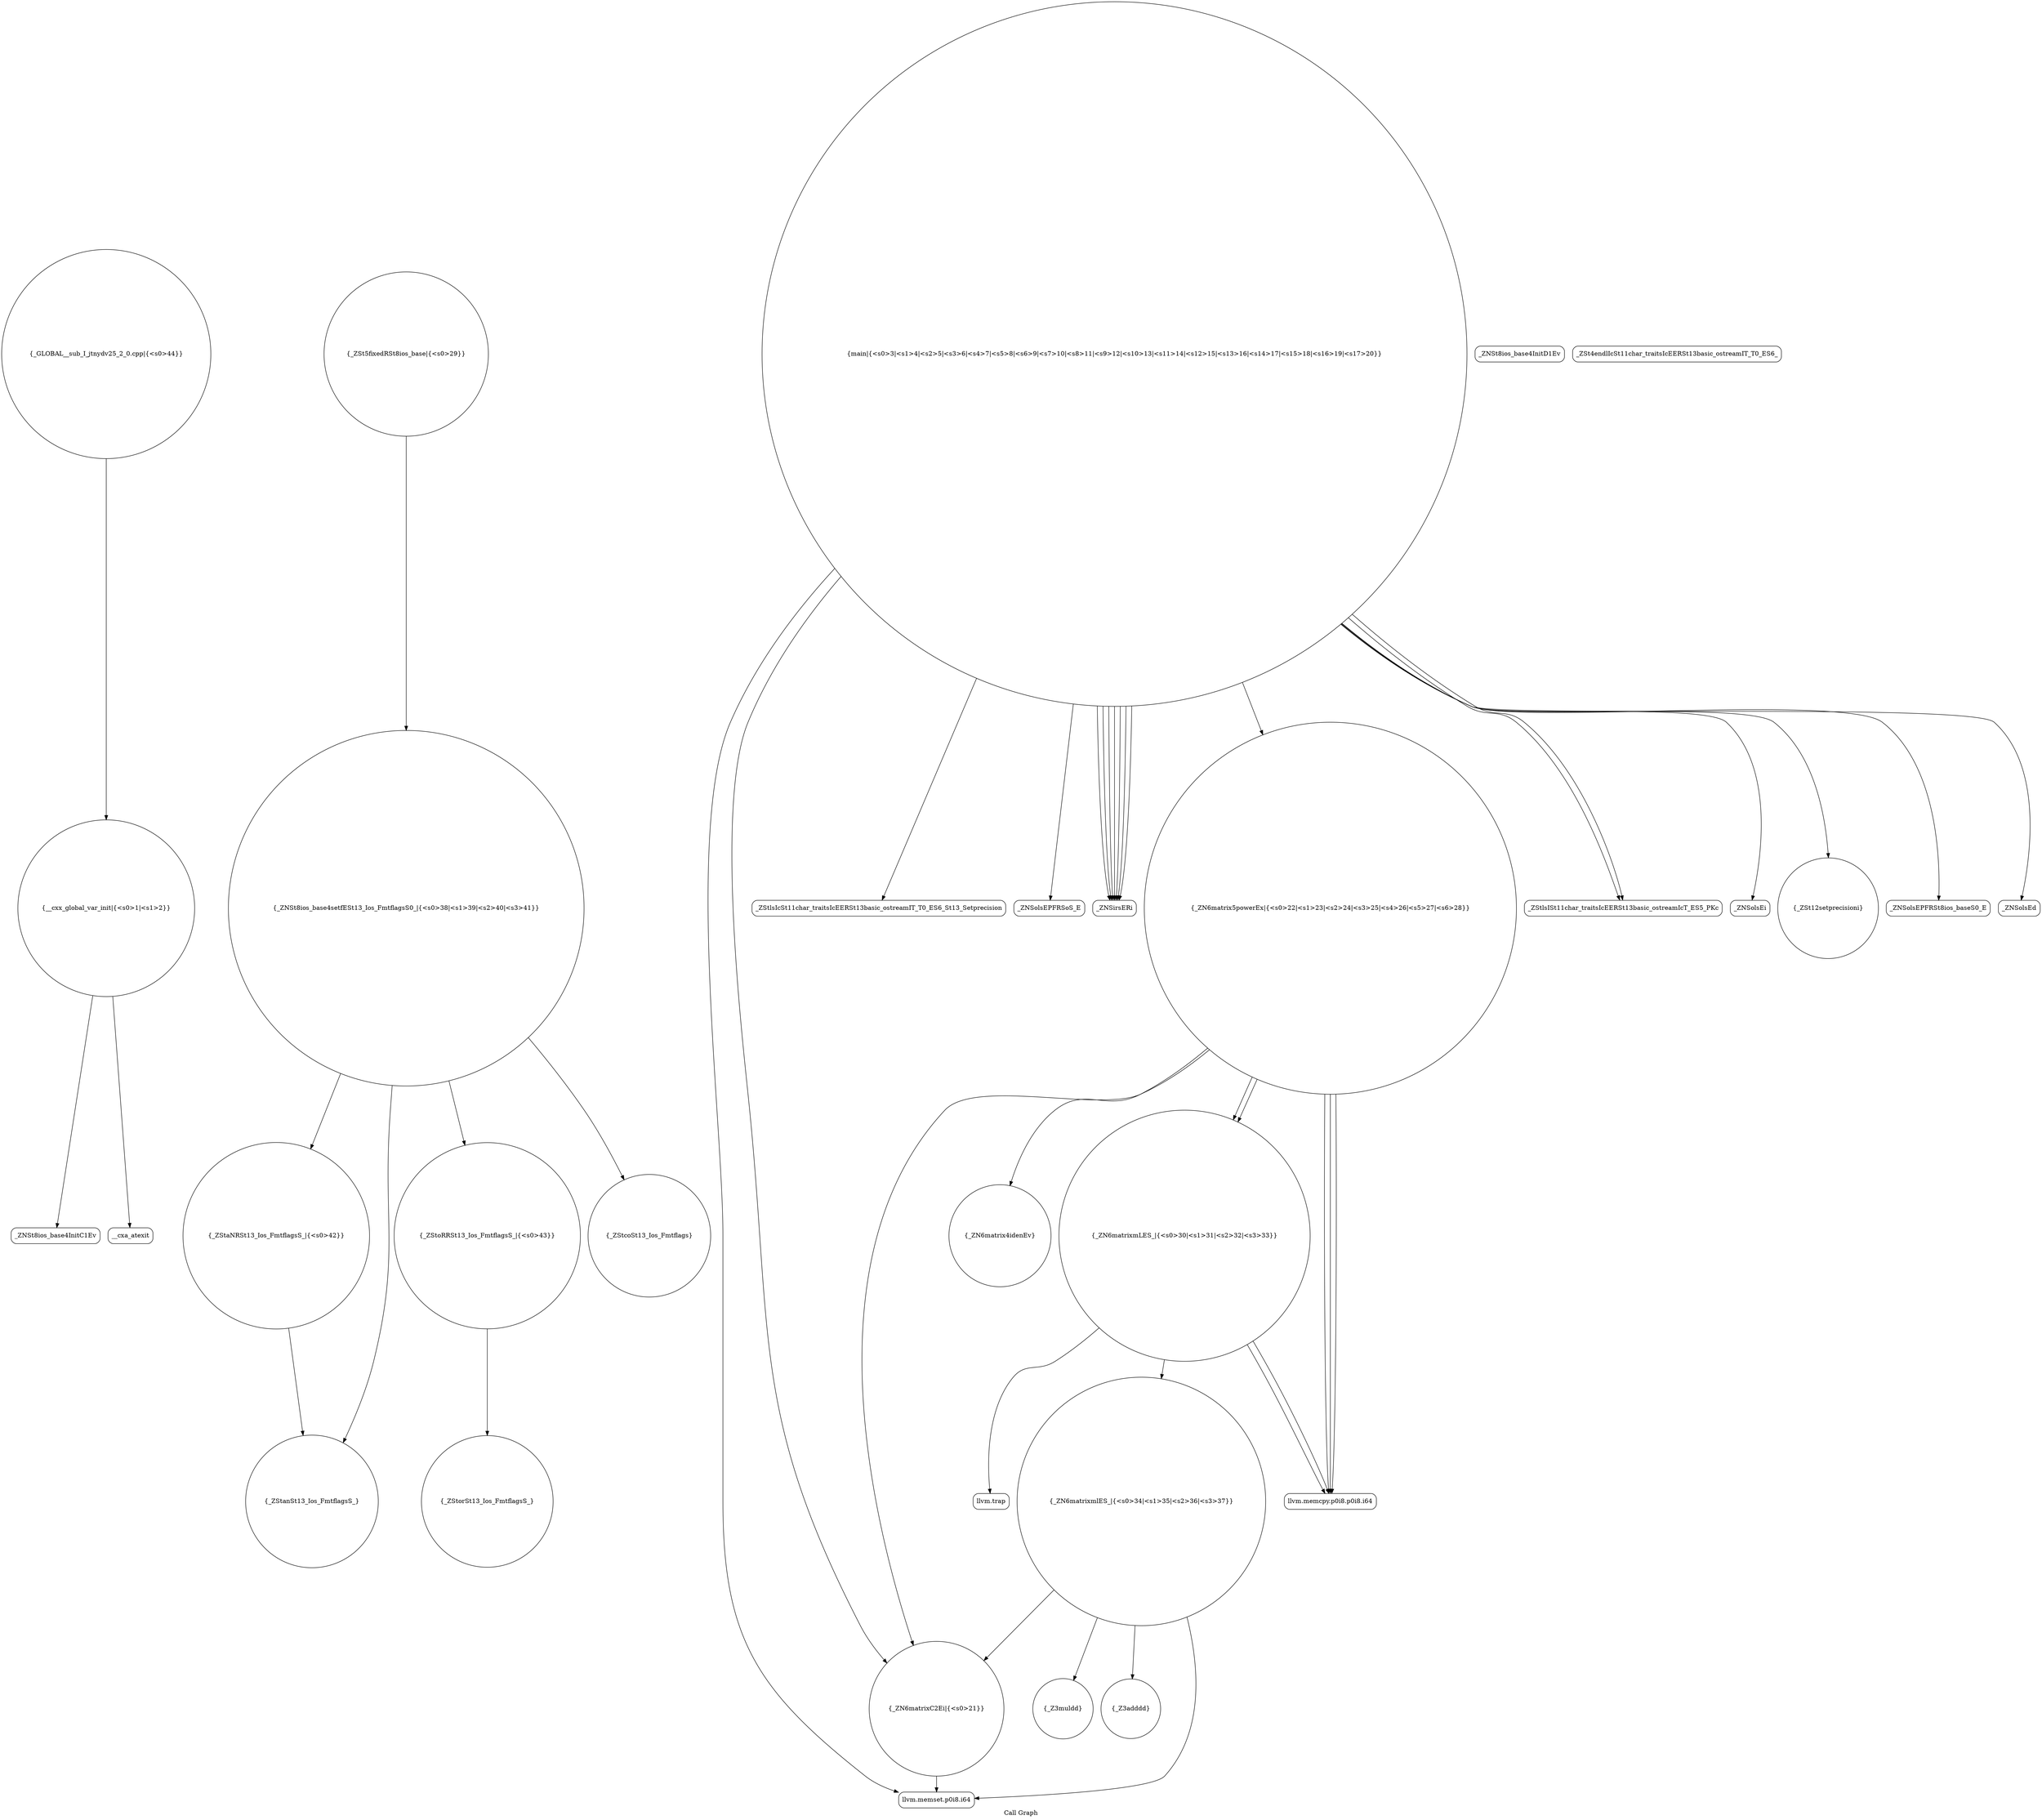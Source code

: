 digraph "Call Graph" {
	label="Call Graph";

	Node0x5591b8213fb0 [shape=record,shape=circle,label="{__cxx_global_var_init|{<s0>1|<s1>2}}"];
	Node0x5591b8213fb0:s0 -> Node0x5591b8214440[color=black];
	Node0x5591b8213fb0:s1 -> Node0x5591b8214540[color=black];
	Node0x5591b82150c0 [shape=record,shape=circle,label="{_ZStaNRSt13_Ios_FmtflagsS_|{<s0>42}}"];
	Node0x5591b82150c0:s0 -> Node0x5591b8215240[color=black];
	Node0x5591b8214740 [shape=record,shape=circle,label="{_ZN6matrixC2Ei|{<s0>21}}"];
	Node0x5591b8214740:s0 -> Node0x5591b82146c0[color=black];
	Node0x5591b8214ac0 [shape=record,shape=circle,label="{_ZSt5fixedRSt8ios_base|{<s0>29}}"];
	Node0x5591b8214ac0:s0 -> Node0x5591b8215040[color=black];
	Node0x5591b8214e40 [shape=record,shape=circle,label="{_ZN6matrixmlES_|{<s0>34|<s1>35|<s2>36|<s3>37}}"];
	Node0x5591b8214e40:s0 -> Node0x5591b8214740[color=black];
	Node0x5591b8214e40:s1 -> Node0x5591b82146c0[color=black];
	Node0x5591b8214e40:s2 -> Node0x5591b8214fc0[color=black];
	Node0x5591b8214e40:s3 -> Node0x5591b8214f40[color=black];
	Node0x5591b82144c0 [shape=record,shape=Mrecord,label="{_ZNSt8ios_base4InitD1Ev}"];
	Node0x5591b82151c0 [shape=record,shape=circle,label="{_ZStoRRSt13_Ios_FmtflagsS_|{<s0>43}}"];
	Node0x5591b82151c0:s0 -> Node0x5591b82152c0[color=black];
	Node0x5591b8214840 [shape=record,shape=Mrecord,label="{_ZStlsIcSt11char_traitsIcEERSt13basic_ostreamIT_T0_ES6_St13_Setprecision}"];
	Node0x5591b8214bc0 [shape=record,shape=Mrecord,label="{_ZNSolsEPFRSoS_E}"];
	Node0x5591b8214f40 [shape=record,shape=circle,label="{_Z3adddd}"];
	Node0x5591b82145c0 [shape=record,shape=circle,label="{main|{<s0>3|<s1>4|<s2>5|<s3>6|<s4>7|<s5>8|<s6>9|<s7>10|<s8>11|<s9>12|<s10>13|<s11>14|<s12>15|<s13>16|<s14>17|<s15>18|<s16>19|<s17>20}}"];
	Node0x5591b82145c0:s0 -> Node0x5591b8214640[color=black];
	Node0x5591b82145c0:s1 -> Node0x5591b8214640[color=black];
	Node0x5591b82145c0:s2 -> Node0x5591b8214640[color=black];
	Node0x5591b82145c0:s3 -> Node0x5591b8214640[color=black];
	Node0x5591b82145c0:s4 -> Node0x5591b8214640[color=black];
	Node0x5591b82145c0:s5 -> Node0x5591b8214640[color=black];
	Node0x5591b82145c0:s6 -> Node0x5591b8214640[color=black];
	Node0x5591b82145c0:s7 -> Node0x5591b82146c0[color=black];
	Node0x5591b82145c0:s8 -> Node0x5591b8214740[color=black];
	Node0x5591b82145c0:s9 -> Node0x5591b82147c0[color=black];
	Node0x5591b82145c0:s10 -> Node0x5591b82148c0[color=black];
	Node0x5591b82145c0:s11 -> Node0x5591b8214940[color=black];
	Node0x5591b82145c0:s12 -> Node0x5591b82148c0[color=black];
	Node0x5591b82145c0:s13 -> Node0x5591b82149c0[color=black];
	Node0x5591b82145c0:s14 -> Node0x5591b8214840[color=black];
	Node0x5591b82145c0:s15 -> Node0x5591b8214a40[color=black];
	Node0x5591b82145c0:s16 -> Node0x5591b8214b40[color=black];
	Node0x5591b82145c0:s17 -> Node0x5591b8214bc0[color=black];
	Node0x5591b82152c0 [shape=record,shape=circle,label="{_ZStorSt13_Ios_FmtflagsS_}"];
	Node0x5591b8214940 [shape=record,shape=Mrecord,label="{_ZNSolsEi}"];
	Node0x5591b8214cc0 [shape=record,shape=Mrecord,label="{llvm.memcpy.p0i8.p0i8.i64}"];
	Node0x5591b8215040 [shape=record,shape=circle,label="{_ZNSt8ios_base4setfESt13_Ios_FmtflagsS0_|{<s0>38|<s1>39|<s2>40|<s3>41}}"];
	Node0x5591b8215040:s0 -> Node0x5591b8215140[color=black];
	Node0x5591b8215040:s1 -> Node0x5591b82150c0[color=black];
	Node0x5591b8215040:s2 -> Node0x5591b8215240[color=black];
	Node0x5591b8215040:s3 -> Node0x5591b82151c0[color=black];
	Node0x5591b82146c0 [shape=record,shape=Mrecord,label="{llvm.memset.p0i8.i64}"];
	Node0x5591b8214a40 [shape=record,shape=Mrecord,label="{_ZNSolsEPFRSt8ios_baseS0_E}"];
	Node0x5591b8214dc0 [shape=record,shape=circle,label="{_ZN6matrixmLES_|{<s0>30|<s1>31|<s2>32|<s3>33}}"];
	Node0x5591b8214dc0:s0 -> Node0x5591b8214cc0[color=black];
	Node0x5591b8214dc0:s1 -> Node0x5591b8214e40[color=black];
	Node0x5591b8214dc0:s2 -> Node0x5591b8214cc0[color=black];
	Node0x5591b8214dc0:s3 -> Node0x5591b8214ec0[color=black];
	Node0x5591b8214440 [shape=record,shape=Mrecord,label="{_ZNSt8ios_base4InitC1Ev}"];
	Node0x5591b8215140 [shape=record,shape=circle,label="{_ZStcoSt13_Ios_Fmtflags}"];
	Node0x5591b82147c0 [shape=record,shape=circle,label="{_ZN6matrix5powerEx|{<s0>22|<s1>23|<s2>24|<s3>25|<s4>26|<s5>27|<s6>28}}"];
	Node0x5591b82147c0:s0 -> Node0x5591b8214740[color=black];
	Node0x5591b82147c0:s1 -> Node0x5591b8214cc0[color=black];
	Node0x5591b82147c0:s2 -> Node0x5591b8214d40[color=black];
	Node0x5591b82147c0:s3 -> Node0x5591b8214cc0[color=black];
	Node0x5591b82147c0:s4 -> Node0x5591b8214dc0[color=black];
	Node0x5591b82147c0:s5 -> Node0x5591b8214cc0[color=black];
	Node0x5591b82147c0:s6 -> Node0x5591b8214dc0[color=black];
	Node0x5591b8214b40 [shape=record,shape=Mrecord,label="{_ZNSolsEd}"];
	Node0x5591b8214ec0 [shape=record,shape=Mrecord,label="{llvm.trap}"];
	Node0x5591b8214540 [shape=record,shape=Mrecord,label="{__cxa_atexit}"];
	Node0x5591b8215240 [shape=record,shape=circle,label="{_ZStanSt13_Ios_FmtflagsS_}"];
	Node0x5591b82148c0 [shape=record,shape=Mrecord,label="{_ZStlsISt11char_traitsIcEERSt13basic_ostreamIcT_ES5_PKc}"];
	Node0x5591b8214c40 [shape=record,shape=Mrecord,label="{_ZSt4endlIcSt11char_traitsIcEERSt13basic_ostreamIT_T0_ES6_}"];
	Node0x5591b8214fc0 [shape=record,shape=circle,label="{_Z3muldd}"];
	Node0x5591b8214640 [shape=record,shape=Mrecord,label="{_ZNSirsERi}"];
	Node0x5591b8215340 [shape=record,shape=circle,label="{_GLOBAL__sub_I_jtnydv25_2_0.cpp|{<s0>44}}"];
	Node0x5591b8215340:s0 -> Node0x5591b8213fb0[color=black];
	Node0x5591b82149c0 [shape=record,shape=circle,label="{_ZSt12setprecisioni}"];
	Node0x5591b8214d40 [shape=record,shape=circle,label="{_ZN6matrix4idenEv}"];
}
